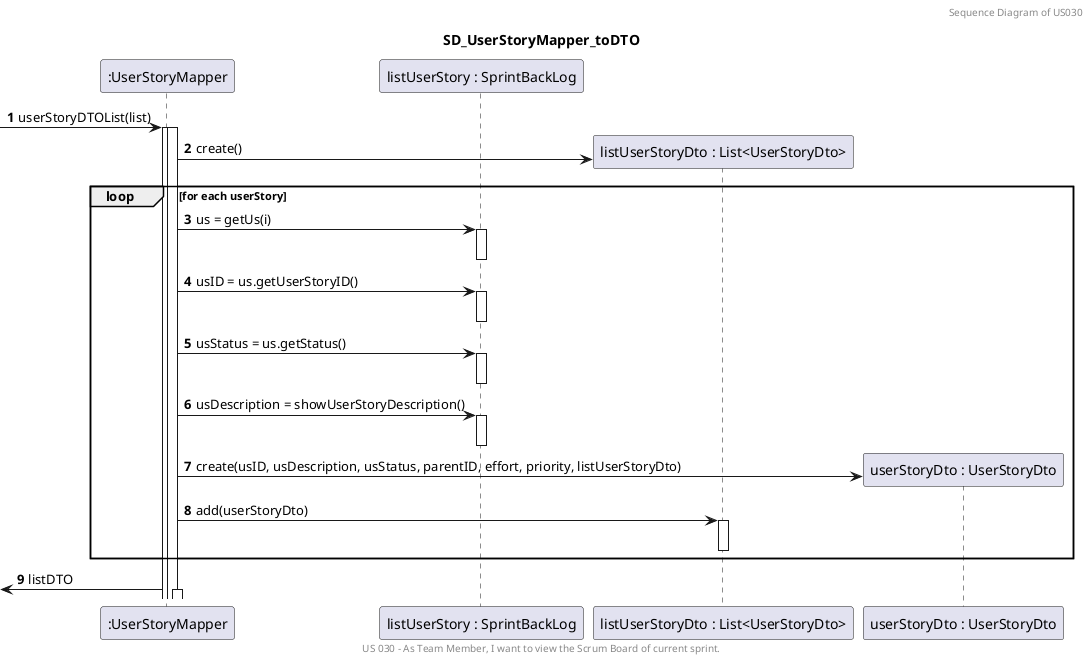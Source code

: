 @startuml
'https://plantuml.com/sequence-diagram

title SD_UserStoryMapper_toDTO

header
Sequence Diagram of US030
endheader

center footer US 030 - As Team Member, I want to view the Scrum Board of current sprint.


autoactivate on
autonumber


participant ":UserStoryMapper" as C7
participant "listUserStory : SprintBackLog" as C6
participant "listUserStoryDto : List<UserStoryDto>" as C13
participant "userStoryDto : UserStoryDto" as C14


[-> C7: userStoryDTOList(list)

activate C7
C7 -> C13**: create()
loop for each userStory
C7 -> C6: us = getUs(i)
deactivate C6
C7 -> C6: usID = us.getUserStoryID()
deactivate C6

C7 -> C6: usStatus = us.getStatus()
deactivate C6

C7 -> C6: usDescription = showUserStoryDescription()
deactivate C6

C7-> C14**: create(usID, usDescription, usStatus, parentID, effort, priority, listUserStoryDto)
C7 -> C13: add(userStoryDto)


deactivate C13
end

[<- C7: listDTO

@enduml